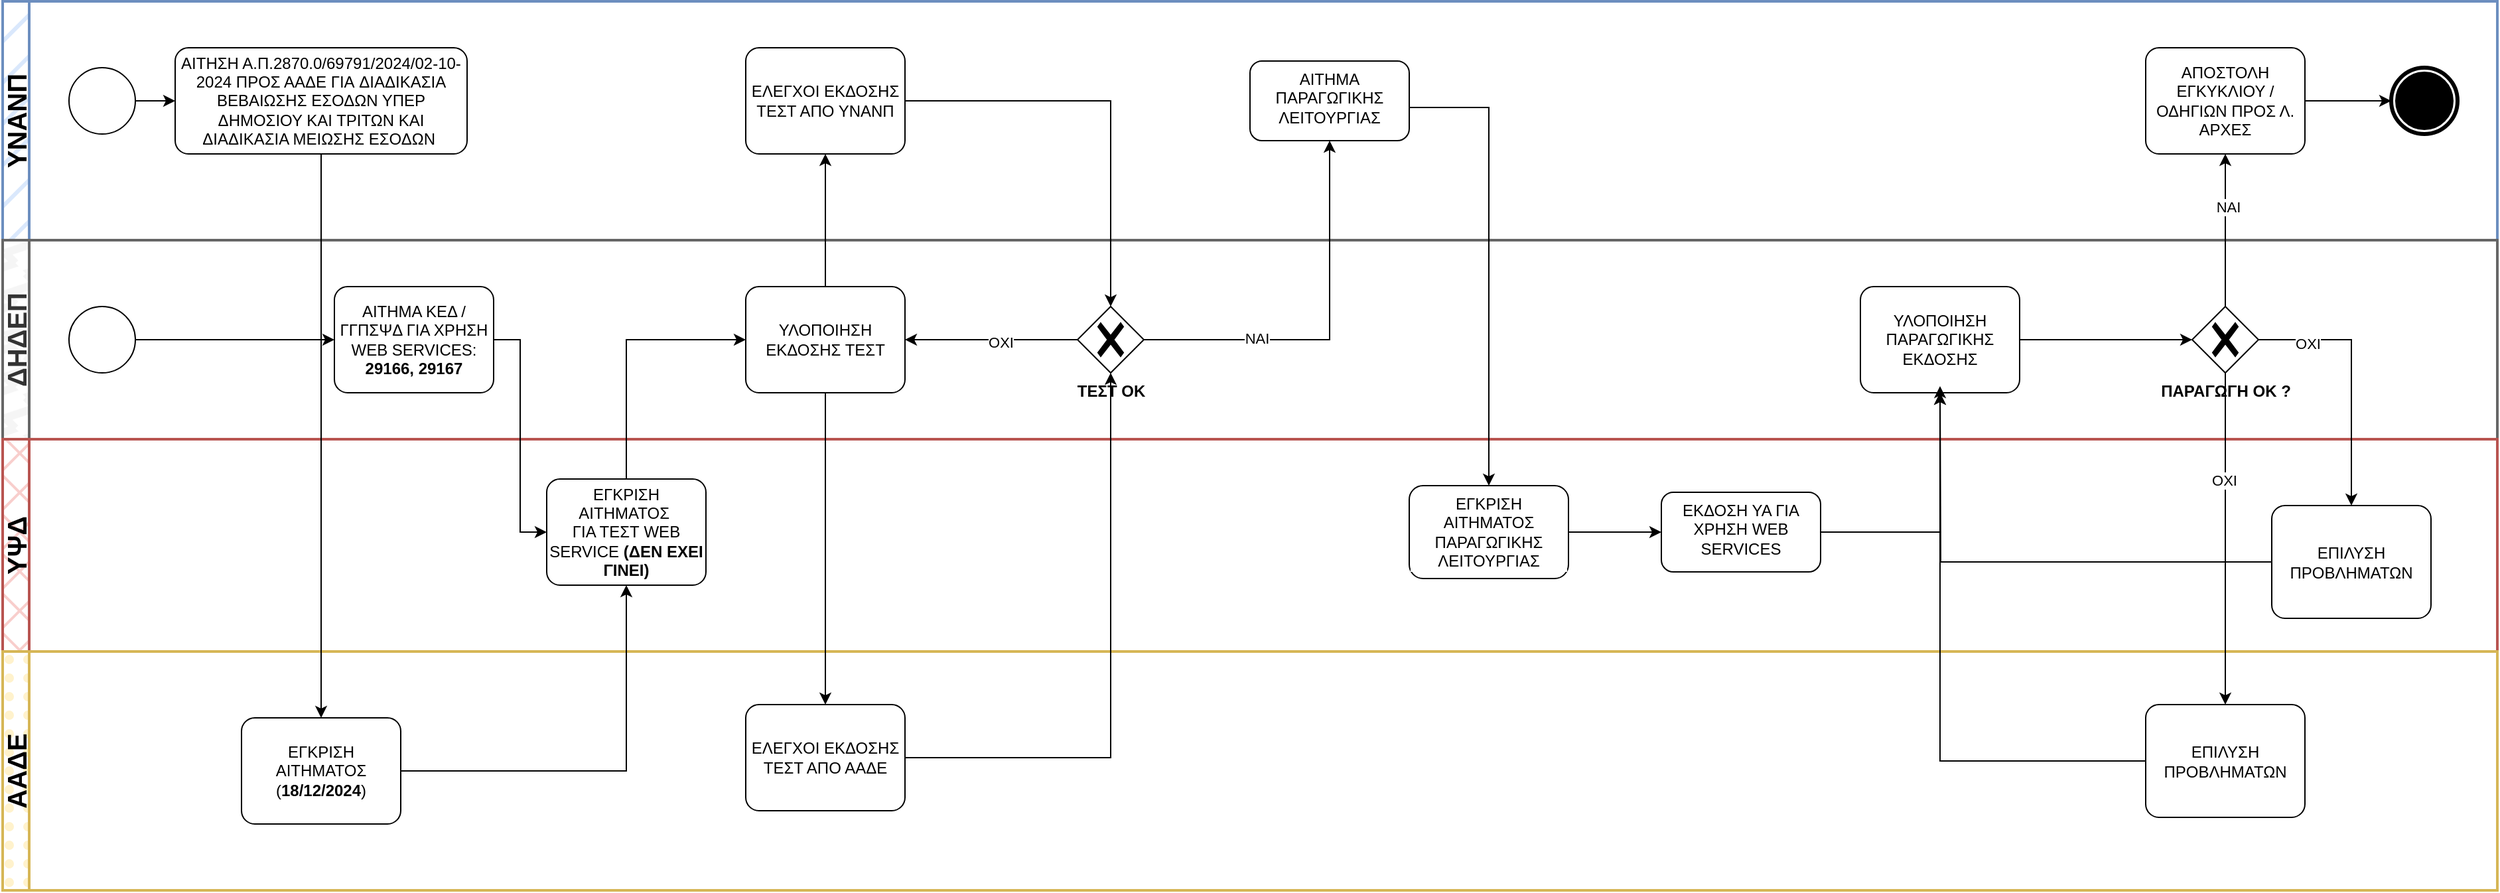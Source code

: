 <mxfile version="26.0.4">
  <diagram name="Page-1" id="2a216829-ef6e-dabb-86c1-c78162f3ba2b">
    <mxGraphModel dx="5087" dy="2008" grid="1" gridSize="10" guides="1" tooltips="1" connect="1" arrows="1" fold="1" page="1" pageScale="1" pageWidth="850" pageHeight="1100" background="none" math="0" shadow="0">
      <root>
        <mxCell id="0" />
        <mxCell id="1" parent="0" />
        <mxCell id="MnUkvyO0TN06DEVC27z9-1" value="&lt;b&gt;&lt;font style=&quot;font-size: 20px;&quot;&gt;ΥΝΑΝΠ&lt;/font&gt;&lt;/b&gt;" style="swimlane;html=1;startSize=20;fontStyle=0;collapsible=0;horizontal=0;swimlaneLine=1;swimlaneFillColor=#ffffff;strokeWidth=2;whiteSpace=wrap;fillColor=#dae8fc;strokeColor=#6c8ebf;fillStyle=hatch;" vertex="1" parent="1">
          <mxGeometry x="-2550" y="-130" width="1880" height="180" as="geometry" />
        </mxCell>
        <mxCell id="MnUkvyO0TN06DEVC27z9-9" style="edgeStyle=orthogonalEdgeStyle;rounded=0;orthogonalLoop=1;jettySize=auto;html=1;" edge="1" parent="MnUkvyO0TN06DEVC27z9-1" source="MnUkvyO0TN06DEVC27z9-5" target="MnUkvyO0TN06DEVC27z9-7">
          <mxGeometry relative="1" as="geometry" />
        </mxCell>
        <mxCell id="MnUkvyO0TN06DEVC27z9-5" value="" style="points=[[0.145,0.145,0],[0.5,0,0],[0.855,0.145,0],[1,0.5,0],[0.855,0.855,0],[0.5,1,0],[0.145,0.855,0],[0,0.5,0]];shape=mxgraph.bpmn.event;html=1;verticalLabelPosition=bottom;labelBackgroundColor=#ffffff;verticalAlign=top;align=center;perimeter=ellipsePerimeter;outlineConnect=0;aspect=fixed;outline=standard;symbol=general;" vertex="1" parent="MnUkvyO0TN06DEVC27z9-1">
          <mxGeometry x="50" y="50" width="50" height="50" as="geometry" />
        </mxCell>
        <mxCell id="MnUkvyO0TN06DEVC27z9-7" value="ΑΙΤΗΣΗ Α.Π.2870.0/69791/2024/02-10-2024 ΠΡΟΣ ΑΑΔΕ ΓΙΑ&amp;nbsp;ΔΙΑΔΙΚΑΣΙΑ ΒΕΒΑΙΩΣΗΣ ΕΣΟΔΩΝ ΥΠΕΡ ΔΗΜΟΣΙΟΥ ΚΑΙ ΤΡΙΤΩΝ ΚΑΙ ΔΙΑΔΙΚΑΣΙΑ ΜΕΙΩΣΗΣ ΕΣΟΔΩΝ&amp;nbsp;" style="points=[[0.25,0,0],[0.5,0,0],[0.75,0,0],[1,0.25,0],[1,0.5,0],[1,0.75,0],[0.75,1,0],[0.5,1,0],[0.25,1,0],[0,0.75,0],[0,0.5,0],[0,0.25,0]];shape=mxgraph.bpmn.task;whiteSpace=wrap;rectStyle=rounded;size=10;html=1;container=1;expand=0;collapsible=0;taskMarker=abstract;" vertex="1" parent="MnUkvyO0TN06DEVC27z9-1">
          <mxGeometry x="130" y="35" width="220" height="80" as="geometry" />
        </mxCell>
        <mxCell id="MnUkvyO0TN06DEVC27z9-31" value="ΕΛΕΓΧΟΙ ΕΚΔΟΣΗΣ ΤΕΣΤ ΑΠΟ ΥΝΑΝΠ" style="points=[[0.25,0,0],[0.5,0,0],[0.75,0,0],[1,0.25,0],[1,0.5,0],[1,0.75,0],[0.75,1,0],[0.5,1,0],[0.25,1,0],[0,0.75,0],[0,0.5,0],[0,0.25,0]];shape=mxgraph.bpmn.task;whiteSpace=wrap;rectStyle=rounded;size=10;html=1;container=1;expand=0;collapsible=0;taskMarker=abstract;" vertex="1" parent="MnUkvyO0TN06DEVC27z9-1">
          <mxGeometry x="560" y="35" width="120" height="80" as="geometry" />
        </mxCell>
        <mxCell id="MnUkvyO0TN06DEVC27z9-28" value="ΑΙΤΗΜΑ ΠΑΡΑΓΩΓΙΚΗΣ ΛΕΙΤΟΥΡΓΙΑΣ" style="whiteSpace=wrap;html=1;verticalAlign=top;labelBackgroundColor=#ffffff;rounded=1;glass=0;" vertex="1" parent="MnUkvyO0TN06DEVC27z9-1">
          <mxGeometry x="940" y="45" width="120" height="60" as="geometry" />
        </mxCell>
        <mxCell id="MnUkvyO0TN06DEVC27z9-51" style="edgeStyle=orthogonalEdgeStyle;rounded=0;orthogonalLoop=1;jettySize=auto;html=1;entryX=0;entryY=0.5;entryDx=0;entryDy=0;entryPerimeter=0;" edge="1" parent="MnUkvyO0TN06DEVC27z9-1" source="MnUkvyO0TN06DEVC27z9-43" target="MnUkvyO0TN06DEVC27z9-55">
          <mxGeometry relative="1" as="geometry">
            <mxPoint x="1600" y="75" as="targetPoint" />
          </mxGeometry>
        </mxCell>
        <mxCell id="MnUkvyO0TN06DEVC27z9-43" value="ΑΠΟΣΤΟΛΗ ΕΓΚΥΚΛΙΟΥ / ΟΔΗΓΙΩΝ ΠΡΟΣ Λ. ΑΡΧΕΣ" style="points=[[0.25,0,0],[0.5,0,0],[0.75,0,0],[1,0.25,0],[1,0.5,0],[1,0.75,0],[0.75,1,0],[0.5,1,0],[0.25,1,0],[0,0.75,0],[0,0.5,0],[0,0.25,0]];shape=mxgraph.bpmn.task;whiteSpace=wrap;rectStyle=rounded;size=10;html=1;container=1;expand=0;collapsible=0;taskMarker=abstract;" vertex="1" parent="MnUkvyO0TN06DEVC27z9-1">
          <mxGeometry x="1615" y="35" width="120" height="80" as="geometry" />
        </mxCell>
        <mxCell id="MnUkvyO0TN06DEVC27z9-55" value="" style="points=[[0.145,0.145,0],[0.5,0,0],[0.855,0.145,0],[1,0.5,0],[0.855,0.855,0],[0.5,1,0],[0.145,0.855,0],[0,0.5,0]];shape=mxgraph.bpmn.event;html=1;verticalLabelPosition=bottom;labelBackgroundColor=#ffffff;verticalAlign=top;align=center;perimeter=ellipsePerimeter;outlineConnect=0;aspect=fixed;outline=end;symbol=terminate;" vertex="1" parent="MnUkvyO0TN06DEVC27z9-1">
          <mxGeometry x="1800" y="50" width="50" height="50" as="geometry" />
        </mxCell>
        <mxCell id="MnUkvyO0TN06DEVC27z9-2" value="&lt;b&gt;&lt;font style=&quot;font-size: 20px;&quot;&gt;ΔΗΔΕΠ&lt;/font&gt;&lt;/b&gt;" style="swimlane;html=1;startSize=20;fontStyle=0;collapsible=0;horizontal=0;swimlaneLine=1;swimlaneFillColor=#ffffff;strokeWidth=2;whiteSpace=wrap;fillColor=#f5f5f5;fontColor=#333333;strokeColor=#666666;fillStyle=zigzag-line;" vertex="1" parent="1">
          <mxGeometry x="-2550" y="50" width="1880" height="150" as="geometry" />
        </mxCell>
        <mxCell id="MnUkvyO0TN06DEVC27z9-6" value="" style="points=[[0.145,0.145,0],[0.5,0,0],[0.855,0.145,0],[1,0.5,0],[0.855,0.855,0],[0.5,1,0],[0.145,0.855,0],[0,0.5,0]];shape=mxgraph.bpmn.event;html=1;verticalLabelPosition=bottom;labelBackgroundColor=#ffffff;verticalAlign=top;align=center;perimeter=ellipsePerimeter;outlineConnect=0;aspect=fixed;outline=standard;symbol=general;" vertex="1" parent="MnUkvyO0TN06DEVC27z9-2">
          <mxGeometry x="50" y="50" width="50" height="50" as="geometry" />
        </mxCell>
        <mxCell id="MnUkvyO0TN06DEVC27z9-8" value="ΑΙΤΗΜΑ ΚΕΔ / ΓΓΠΣΨΔ ΓΙΑ ΧΡΗΣΗ WEB SERVICES: &lt;b&gt;29166, 29167&lt;/b&gt;" style="points=[[0.25,0,0],[0.5,0,0],[0.75,0,0],[1,0.25,0],[1,0.5,0],[1,0.75,0],[0.75,1,0],[0.5,1,0],[0.25,1,0],[0,0.75,0],[0,0.5,0],[0,0.25,0]];shape=mxgraph.bpmn.task;whiteSpace=wrap;rectStyle=rounded;size=10;html=1;container=1;expand=0;collapsible=0;taskMarker=abstract;" vertex="1" parent="MnUkvyO0TN06DEVC27z9-2">
          <mxGeometry x="250" y="35" width="120" height="80" as="geometry" />
        </mxCell>
        <mxCell id="MnUkvyO0TN06DEVC27z9-10" style="edgeStyle=orthogonalEdgeStyle;rounded=0;orthogonalLoop=1;jettySize=auto;html=1;entryX=0;entryY=0.5;entryDx=0;entryDy=0;entryPerimeter=0;" edge="1" parent="MnUkvyO0TN06DEVC27z9-2" source="MnUkvyO0TN06DEVC27z9-6" target="MnUkvyO0TN06DEVC27z9-8">
          <mxGeometry relative="1" as="geometry" />
        </mxCell>
        <mxCell id="MnUkvyO0TN06DEVC27z9-18" value="ΥΛΟΠΟΙΗΣΗ ΕΚΔΟΣΗΣ ΤΕΣΤ" style="points=[[0.25,0,0],[0.5,0,0],[0.75,0,0],[1,0.25,0],[1,0.5,0],[1,0.75,0],[0.75,1,0],[0.5,1,0],[0.25,1,0],[0,0.75,0],[0,0.5,0],[0,0.25,0]];shape=mxgraph.bpmn.task;whiteSpace=wrap;rectStyle=rounded;size=10;html=1;container=1;expand=0;collapsible=0;taskMarker=abstract;" vertex="1" parent="MnUkvyO0TN06DEVC27z9-2">
          <mxGeometry x="560" y="35" width="120" height="80" as="geometry" />
        </mxCell>
        <mxCell id="MnUkvyO0TN06DEVC27z9-22" value="&lt;b&gt;ΤΕΣΤ ΟΚ&lt;/b&gt;" style="points=[[0.25,0.25,0],[0.5,0,0],[0.75,0.25,0],[1,0.5,0],[0.75,0.75,0],[0.5,1,0],[0.25,0.75,0],[0,0.5,0]];shape=mxgraph.bpmn.gateway2;html=1;verticalLabelPosition=bottom;labelBackgroundColor=#ffffff;verticalAlign=top;align=center;perimeter=rhombusPerimeter;outlineConnect=0;outline=none;symbol=none;gwType=exclusive;" vertex="1" parent="MnUkvyO0TN06DEVC27z9-2">
          <mxGeometry x="810" y="50" width="50" height="50" as="geometry" />
        </mxCell>
        <mxCell id="MnUkvyO0TN06DEVC27z9-25" style="edgeStyle=orthogonalEdgeStyle;rounded=0;orthogonalLoop=1;jettySize=auto;html=1;entryX=1;entryY=0.5;entryDx=0;entryDy=0;entryPerimeter=0;" edge="1" parent="MnUkvyO0TN06DEVC27z9-2" source="MnUkvyO0TN06DEVC27z9-22" target="MnUkvyO0TN06DEVC27z9-18">
          <mxGeometry relative="1" as="geometry">
            <mxPoint x="840" y="75" as="targetPoint" />
            <Array as="points">
              <mxPoint x="850" y="75" />
              <mxPoint x="850" y="75" />
            </Array>
          </mxGeometry>
        </mxCell>
        <mxCell id="MnUkvyO0TN06DEVC27z9-26" value="ΟΧΙ" style="edgeLabel;html=1;align=center;verticalAlign=middle;resizable=0;points=[];" vertex="1" connectable="0" parent="MnUkvyO0TN06DEVC27z9-25">
          <mxGeometry x="-0.101" y="2" relative="1" as="geometry">
            <mxPoint as="offset" />
          </mxGeometry>
        </mxCell>
        <mxCell id="MnUkvyO0TN06DEVC27z9-72" style="edgeStyle=orthogonalEdgeStyle;rounded=0;orthogonalLoop=1;jettySize=auto;html=1;" edge="1" parent="MnUkvyO0TN06DEVC27z9-2" source="MnUkvyO0TN06DEVC27z9-42">
          <mxGeometry relative="1" as="geometry">
            <mxPoint x="1650" y="75" as="targetPoint" />
          </mxGeometry>
        </mxCell>
        <mxCell id="MnUkvyO0TN06DEVC27z9-42" value="ΥΛΟΠΟΙΗΣΗ ΠΑΡΑΓΩΓΙΚΗΣ ΕΚΔΟΣΗΣ" style="points=[[0.25,0,0],[0.5,0,0],[0.75,0,0],[1,0.25,0],[1,0.5,0],[1,0.75,0],[0.75,1,0],[0.5,1,0],[0.25,1,0],[0,0.75,0],[0,0.5,0],[0,0.25,0]];shape=mxgraph.bpmn.task;whiteSpace=wrap;rectStyle=rounded;size=10;html=1;container=1;expand=0;collapsible=0;taskMarker=abstract;" vertex="1" parent="MnUkvyO0TN06DEVC27z9-2">
          <mxGeometry x="1400" y="35" width="120" height="80" as="geometry" />
        </mxCell>
        <mxCell id="MnUkvyO0TN06DEVC27z9-56" value="&lt;b&gt;ΠΑΡΑΓΩΓΗ ΟΚ ?&lt;/b&gt;&lt;div&gt;&lt;b&gt;&lt;br&gt;&lt;/b&gt;&lt;/div&gt;" style="points=[[0.25,0.25,0],[0.5,0,0],[0.75,0.25,0],[1,0.5,0],[0.75,0.75,0],[0.5,1,0],[0.25,0.75,0],[0,0.5,0]];shape=mxgraph.bpmn.gateway2;html=1;verticalLabelPosition=bottom;labelBackgroundColor=#ffffff;verticalAlign=top;align=center;perimeter=rhombusPerimeter;outlineConnect=0;outline=none;symbol=none;gwType=exclusive;" vertex="1" parent="MnUkvyO0TN06DEVC27z9-2">
          <mxGeometry x="1650" y="50" width="50" height="50" as="geometry" />
        </mxCell>
        <mxCell id="MnUkvyO0TN06DEVC27z9-3" value="&lt;b&gt;&lt;font style=&quot;font-size: 20px;&quot;&gt;ΥΨΔ&lt;/font&gt;&lt;/b&gt;" style="swimlane;html=1;startSize=20;fontStyle=0;collapsible=0;horizontal=0;swimlaneLine=1;swimlaneFillColor=#ffffff;strokeWidth=2;whiteSpace=wrap;fillColor=#f8cecc;strokeColor=#b85450;gradientColor=none;fillStyle=cross-hatch;" vertex="1" parent="1">
          <mxGeometry x="-2550" y="200" width="1880" height="160" as="geometry" />
        </mxCell>
        <mxCell id="MnUkvyO0TN06DEVC27z9-13" value="ΕΓΚΡΙΣΗ ΑΙΤΗΜΑΤΟΣ&amp;nbsp;&lt;div&gt;ΓΙΑ ΤΕΣΤ&amp;nbsp;&lt;span style=&quot;background-color: transparent; color: light-dark(rgb(0, 0, 0), rgb(255, 255, 255));&quot;&gt;WEB SERVICE &lt;b&gt;(ΔΕΝ ΕΧΕΙ ΓΙΝΕΙ)&lt;/b&gt;&lt;/span&gt;&lt;/div&gt;" style="points=[[0.25,0,0],[0.5,0,0],[0.75,0,0],[1,0.25,0],[1,0.5,0],[1,0.75,0],[0.75,1,0],[0.5,1,0],[0.25,1,0],[0,0.75,0],[0,0.5,0],[0,0.25,0]];shape=mxgraph.bpmn.task;whiteSpace=wrap;rectStyle=rounded;size=10;html=1;container=1;expand=0;collapsible=0;taskMarker=abstract;" vertex="1" parent="MnUkvyO0TN06DEVC27z9-3">
          <mxGeometry x="410" y="30" width="120" height="80" as="geometry" />
        </mxCell>
        <mxCell id="MnUkvyO0TN06DEVC27z9-40" value="" style="edgeStyle=orthogonalEdgeStyle;rounded=0;orthogonalLoop=1;jettySize=auto;html=1;" edge="1" parent="MnUkvyO0TN06DEVC27z9-3" source="MnUkvyO0TN06DEVC27z9-37" target="MnUkvyO0TN06DEVC27z9-39">
          <mxGeometry relative="1" as="geometry" />
        </mxCell>
        <mxCell id="MnUkvyO0TN06DEVC27z9-37" value="ΕΓΚΡΙΣΗ ΑΙΤΗΜΑΤΟΣ ΠΑΡΑΓΩΓΙΚΗΣ ΛΕΙΤΟΥΡΓΙΑΣ" style="whiteSpace=wrap;html=1;verticalAlign=top;labelBackgroundColor=#ffffff;rounded=1;" vertex="1" parent="MnUkvyO0TN06DEVC27z9-3">
          <mxGeometry x="1060" y="35" width="120" height="70" as="geometry" />
        </mxCell>
        <mxCell id="MnUkvyO0TN06DEVC27z9-39" value="ΕΚΔΟΣΗ ΥΑ ΓΙΑ ΧΡΗΣΗ WEB SERVICES" style="whiteSpace=wrap;html=1;verticalAlign=top;labelBackgroundColor=#ffffff;rounded=1;" vertex="1" parent="MnUkvyO0TN06DEVC27z9-3">
          <mxGeometry x="1250" y="40" width="120" height="60" as="geometry" />
        </mxCell>
        <mxCell id="MnUkvyO0TN06DEVC27z9-77" style="edgeStyle=orthogonalEdgeStyle;rounded=0;orthogonalLoop=1;jettySize=auto;html=1;" edge="1" parent="MnUkvyO0TN06DEVC27z9-3" source="MnUkvyO0TN06DEVC27z9-69">
          <mxGeometry relative="1" as="geometry">
            <mxPoint x="1460" y="-40" as="targetPoint" />
          </mxGeometry>
        </mxCell>
        <mxCell id="MnUkvyO0TN06DEVC27z9-69" value="ΕΠΙΛΥΣΗ ΠΡΟΒΛΗΜΑΤΩΝ" style="points=[[0.25,0,0],[0.5,0,0],[0.75,0,0],[1,0.25,0],[1,0.5,0],[1,0.75,0],[0.75,1,0],[0.5,1,0],[0.25,1,0],[0,0.75,0],[0,0.5,0],[0,0.25,0]];shape=mxgraph.bpmn.task;whiteSpace=wrap;rectStyle=rounded;size=10;html=1;container=1;expand=0;collapsible=0;taskMarker=abstract;" vertex="1" parent="MnUkvyO0TN06DEVC27z9-3">
          <mxGeometry x="1710" y="50" width="120" height="85" as="geometry" />
        </mxCell>
        <mxCell id="MnUkvyO0TN06DEVC27z9-4" value="&lt;b&gt;&lt;font style=&quot;font-size: 20px;&quot;&gt;ΑΑΔΕ&lt;/font&gt;&lt;/b&gt;" style="swimlane;html=1;startSize=20;fontStyle=0;collapsible=0;horizontal=0;swimlaneLine=1;swimlaneFillColor=#ffffff;strokeWidth=2;whiteSpace=wrap;fillColor=#fff2cc;strokeColor=#d6b656;fillStyle=dots;" vertex="1" parent="1">
          <mxGeometry x="-2550" y="360" width="1880" height="180" as="geometry" />
        </mxCell>
        <mxCell id="MnUkvyO0TN06DEVC27z9-11" value="ΕΓΚΡΙΣΗ ΑΙΤΗΜΑΤΟΣ (&lt;b&gt;18/12/2024&lt;/b&gt;)" style="points=[[0.25,0,0],[0.5,0,0],[0.75,0,0],[1,0.25,0],[1,0.5,0],[1,0.75,0],[0.75,1,0],[0.5,1,0],[0.25,1,0],[0,0.75,0],[0,0.5,0],[0,0.25,0]];shape=mxgraph.bpmn.task;whiteSpace=wrap;rectStyle=rounded;size=10;html=1;container=1;expand=0;collapsible=0;taskMarker=abstract;" vertex="1" parent="MnUkvyO0TN06DEVC27z9-4">
          <mxGeometry x="180" y="50" width="120" height="80" as="geometry" />
        </mxCell>
        <mxCell id="MnUkvyO0TN06DEVC27z9-20" value="ΕΛΕΓΧΟΙ ΕΚΔΟΣΗΣ ΤΕΣΤ ΑΠΟ ΑΑΔΕ" style="points=[[0.25,0,0],[0.5,0,0],[0.75,0,0],[1,0.25,0],[1,0.5,0],[1,0.75,0],[0.75,1,0],[0.5,1,0],[0.25,1,0],[0,0.75,0],[0,0.5,0],[0,0.25,0]];shape=mxgraph.bpmn.task;whiteSpace=wrap;rectStyle=rounded;size=10;html=1;container=1;expand=0;collapsible=0;taskMarker=abstract;" vertex="1" parent="MnUkvyO0TN06DEVC27z9-4">
          <mxGeometry x="560" y="40" width="120" height="80" as="geometry" />
        </mxCell>
        <mxCell id="MnUkvyO0TN06DEVC27z9-63" value="ΕΠΙΛΥΣΗ ΠΡΟΒΛΗΜΑΤΩΝ" style="points=[[0.25,0,0],[0.5,0,0],[0.75,0,0],[1,0.25,0],[1,0.5,0],[1,0.75,0],[0.75,1,0],[0.5,1,0],[0.25,1,0],[0,0.75,0],[0,0.5,0],[0,0.25,0]];shape=mxgraph.bpmn.task;whiteSpace=wrap;rectStyle=rounded;size=10;html=1;container=1;expand=0;collapsible=0;taskMarker=abstract;" vertex="1" parent="MnUkvyO0TN06DEVC27z9-4">
          <mxGeometry x="1615" y="40" width="120" height="85" as="geometry" />
        </mxCell>
        <mxCell id="MnUkvyO0TN06DEVC27z9-12" value="" style="edgeStyle=orthogonalEdgeStyle;rounded=0;orthogonalLoop=1;jettySize=auto;html=1;" edge="1" parent="1" source="MnUkvyO0TN06DEVC27z9-7" target="MnUkvyO0TN06DEVC27z9-11">
          <mxGeometry relative="1" as="geometry" />
        </mxCell>
        <mxCell id="MnUkvyO0TN06DEVC27z9-14" value="" style="edgeStyle=orthogonalEdgeStyle;rounded=0;orthogonalLoop=1;jettySize=auto;html=1;" edge="1" parent="1" source="MnUkvyO0TN06DEVC27z9-11" target="MnUkvyO0TN06DEVC27z9-13">
          <mxGeometry relative="1" as="geometry" />
        </mxCell>
        <mxCell id="MnUkvyO0TN06DEVC27z9-15" style="edgeStyle=orthogonalEdgeStyle;rounded=0;orthogonalLoop=1;jettySize=auto;html=1;entryX=0;entryY=0.5;entryDx=0;entryDy=0;entryPerimeter=0;" edge="1" parent="1" source="MnUkvyO0TN06DEVC27z9-8" target="MnUkvyO0TN06DEVC27z9-13">
          <mxGeometry relative="1" as="geometry" />
        </mxCell>
        <mxCell id="MnUkvyO0TN06DEVC27z9-19" value="" style="edgeStyle=orthogonalEdgeStyle;rounded=0;orthogonalLoop=1;jettySize=auto;html=1;" edge="1" parent="1" source="MnUkvyO0TN06DEVC27z9-13" target="MnUkvyO0TN06DEVC27z9-18">
          <mxGeometry relative="1" as="geometry">
            <Array as="points">
              <mxPoint x="-2080" y="125" />
            </Array>
          </mxGeometry>
        </mxCell>
        <mxCell id="MnUkvyO0TN06DEVC27z9-21" value="" style="edgeStyle=orthogonalEdgeStyle;rounded=0;orthogonalLoop=1;jettySize=auto;html=1;" edge="1" parent="1" source="MnUkvyO0TN06DEVC27z9-18" target="MnUkvyO0TN06DEVC27z9-20">
          <mxGeometry relative="1" as="geometry" />
        </mxCell>
        <mxCell id="MnUkvyO0TN06DEVC27z9-30" style="edgeStyle=orthogonalEdgeStyle;rounded=0;orthogonalLoop=1;jettySize=auto;html=1;entryX=0.5;entryY=1;entryDx=0;entryDy=0;entryPerimeter=0;" edge="1" parent="1" source="MnUkvyO0TN06DEVC27z9-18" target="MnUkvyO0TN06DEVC27z9-31">
          <mxGeometry relative="1" as="geometry">
            <mxPoint x="-1830" y="20" as="targetPoint" />
          </mxGeometry>
        </mxCell>
        <mxCell id="MnUkvyO0TN06DEVC27z9-29" value="" style="edgeStyle=orthogonalEdgeStyle;rounded=0;orthogonalLoop=1;jettySize=auto;html=1;entryX=0.5;entryY=1;entryDx=0;entryDy=0;" edge="1" parent="1" source="MnUkvyO0TN06DEVC27z9-22" target="MnUkvyO0TN06DEVC27z9-28">
          <mxGeometry relative="1" as="geometry">
            <mxPoint x="-1545" y="125" as="targetPoint" />
          </mxGeometry>
        </mxCell>
        <mxCell id="MnUkvyO0TN06DEVC27z9-33" value="ΝΑΙ" style="edgeLabel;html=1;align=center;verticalAlign=middle;resizable=0;points=[];" vertex="1" connectable="0" parent="MnUkvyO0TN06DEVC27z9-29">
          <mxGeometry x="-0.417" y="1" relative="1" as="geometry">
            <mxPoint as="offset" />
          </mxGeometry>
        </mxCell>
        <mxCell id="MnUkvyO0TN06DEVC27z9-34" style="edgeStyle=orthogonalEdgeStyle;rounded=0;orthogonalLoop=1;jettySize=auto;html=1;entryX=0.5;entryY=0;entryDx=0;entryDy=0;entryPerimeter=0;" edge="1" parent="1" source="MnUkvyO0TN06DEVC27z9-31" target="MnUkvyO0TN06DEVC27z9-22">
          <mxGeometry relative="1" as="geometry" />
        </mxCell>
        <mxCell id="MnUkvyO0TN06DEVC27z9-35" style="edgeStyle=orthogonalEdgeStyle;rounded=0;orthogonalLoop=1;jettySize=auto;html=1;entryX=0.5;entryY=1;entryDx=0;entryDy=0;entryPerimeter=0;" edge="1" parent="1" source="MnUkvyO0TN06DEVC27z9-20" target="MnUkvyO0TN06DEVC27z9-22">
          <mxGeometry relative="1" as="geometry" />
        </mxCell>
        <mxCell id="MnUkvyO0TN06DEVC27z9-38" value="" style="edgeStyle=orthogonalEdgeStyle;rounded=0;orthogonalLoop=1;jettySize=auto;html=1;" edge="1" parent="1" source="MnUkvyO0TN06DEVC27z9-28" target="MnUkvyO0TN06DEVC27z9-37">
          <mxGeometry relative="1" as="geometry">
            <Array as="points">
              <mxPoint x="-1430" y="-50" />
            </Array>
          </mxGeometry>
        </mxCell>
        <mxCell id="MnUkvyO0TN06DEVC27z9-41" style="edgeStyle=orthogonalEdgeStyle;rounded=0;orthogonalLoop=1;jettySize=auto;html=1;entryX=0.5;entryY=1;entryDx=0;entryDy=0;entryPerimeter=0;" edge="1" parent="1" source="MnUkvyO0TN06DEVC27z9-39" target="MnUkvyO0TN06DEVC27z9-42">
          <mxGeometry relative="1" as="geometry">
            <mxPoint x="-1000" y="150" as="targetPoint" />
          </mxGeometry>
        </mxCell>
        <mxCell id="MnUkvyO0TN06DEVC27z9-59" style="edgeStyle=orthogonalEdgeStyle;rounded=0;orthogonalLoop=1;jettySize=auto;html=1;entryX=0.5;entryY=1;entryDx=0;entryDy=0;entryPerimeter=0;" edge="1" parent="1" source="MnUkvyO0TN06DEVC27z9-56" target="MnUkvyO0TN06DEVC27z9-43">
          <mxGeometry relative="1" as="geometry" />
        </mxCell>
        <mxCell id="MnUkvyO0TN06DEVC27z9-70" value="ΝΑΙ" style="edgeLabel;html=1;align=center;verticalAlign=middle;resizable=0;points=[];" vertex="1" connectable="0" parent="MnUkvyO0TN06DEVC27z9-59">
          <mxGeometry x="0.305" y="-2" relative="1" as="geometry">
            <mxPoint as="offset" />
          </mxGeometry>
        </mxCell>
        <mxCell id="MnUkvyO0TN06DEVC27z9-73" style="edgeStyle=orthogonalEdgeStyle;rounded=0;orthogonalLoop=1;jettySize=auto;html=1;entryX=0.5;entryY=0;entryDx=0;entryDy=0;entryPerimeter=0;" edge="1" parent="1" source="MnUkvyO0TN06DEVC27z9-56" target="MnUkvyO0TN06DEVC27z9-69">
          <mxGeometry relative="1" as="geometry" />
        </mxCell>
        <mxCell id="MnUkvyO0TN06DEVC27z9-79" value="ΟΧΙ" style="edgeLabel;html=1;align=center;verticalAlign=middle;resizable=0;points=[];" vertex="1" connectable="0" parent="MnUkvyO0TN06DEVC27z9-73">
          <mxGeometry x="-0.619" y="-3" relative="1" as="geometry">
            <mxPoint as="offset" />
          </mxGeometry>
        </mxCell>
        <mxCell id="MnUkvyO0TN06DEVC27z9-76" style="edgeStyle=orthogonalEdgeStyle;rounded=0;orthogonalLoop=1;jettySize=auto;html=1;" edge="1" parent="1" source="MnUkvyO0TN06DEVC27z9-63" target="MnUkvyO0TN06DEVC27z9-42">
          <mxGeometry relative="1" as="geometry" />
        </mxCell>
        <mxCell id="MnUkvyO0TN06DEVC27z9-78" style="edgeStyle=orthogonalEdgeStyle;rounded=0;orthogonalLoop=1;jettySize=auto;html=1;entryX=0.5;entryY=0;entryDx=0;entryDy=0;entryPerimeter=0;" edge="1" parent="1" source="MnUkvyO0TN06DEVC27z9-56" target="MnUkvyO0TN06DEVC27z9-63">
          <mxGeometry relative="1" as="geometry" />
        </mxCell>
        <mxCell id="MnUkvyO0TN06DEVC27z9-80" value="ΟΧΙ" style="edgeLabel;html=1;align=center;verticalAlign=middle;resizable=0;points=[];" vertex="1" connectable="0" parent="MnUkvyO0TN06DEVC27z9-78">
          <mxGeometry x="-0.353" y="-1" relative="1" as="geometry">
            <mxPoint as="offset" />
          </mxGeometry>
        </mxCell>
      </root>
    </mxGraphModel>
  </diagram>
</mxfile>
